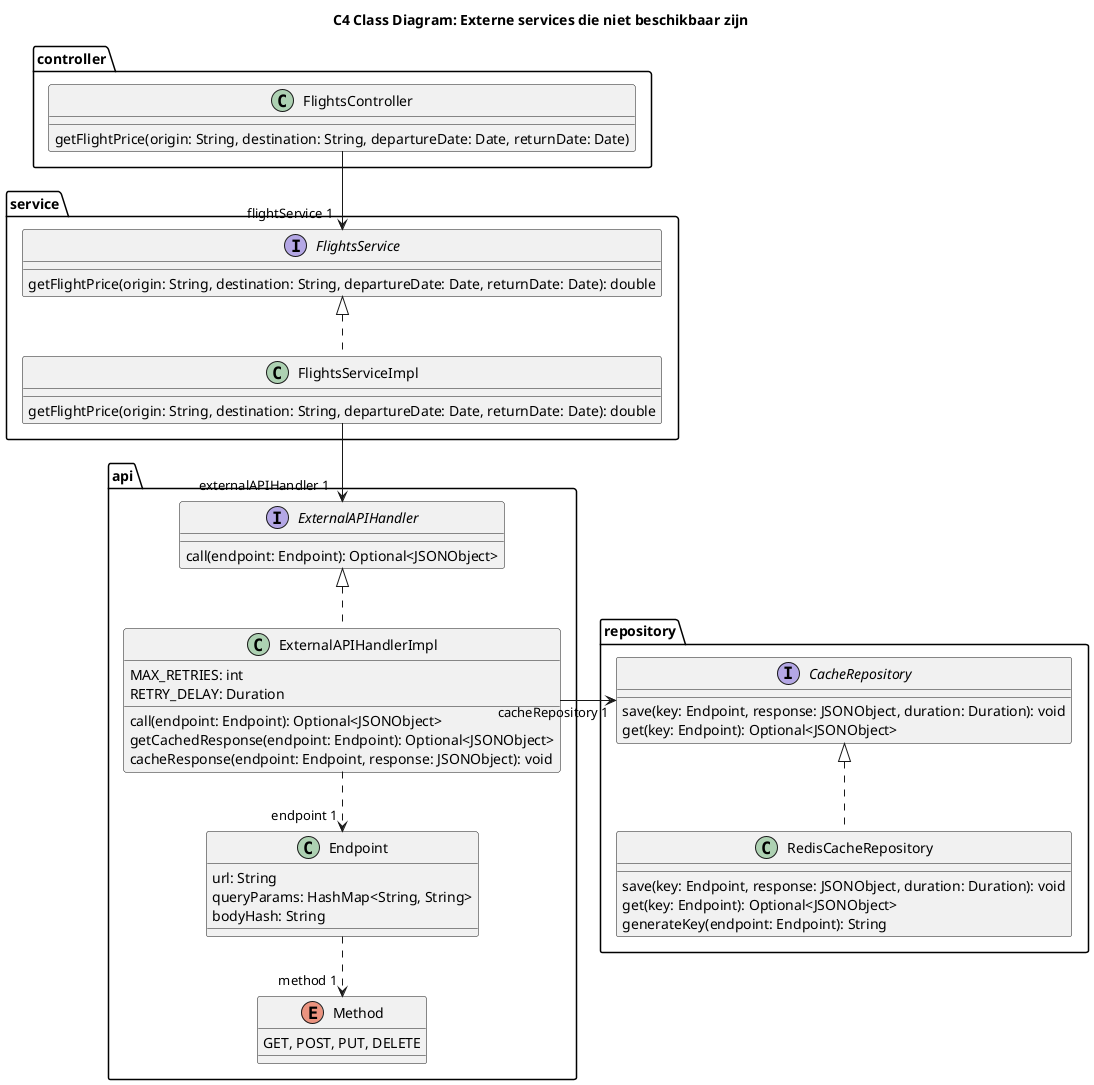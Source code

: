 @startuml
title C4 Class Diagram: Externe services die niet beschikbaar zijn

'hide circle
'skinparam linetype ortho

top to bottom direction

package "controller" {
    class FlightsController {
        getFlightPrice(origin: String, destination: String, departureDate: Date, returnDate: Date)
    }
}

package "service" {
    interface FlightsService {
        getFlightPrice(origin: String, destination: String, departureDate: Date, returnDate: Date): double
    }

    class FlightsServiceImpl {
        getFlightPrice(origin: String, destination: String, departureDate: Date, returnDate: Date): double
    }
}

package "api" {
    interface ExternalAPIHandler {
        call(endpoint: Endpoint): Optional<JSONObject>
    }

    class ExternalAPIHandlerImpl {
        MAX_RETRIES: int
        RETRY_DELAY: Duration
        call(endpoint: Endpoint): Optional<JSONObject>
        getCachedResponse(endpoint: Endpoint): Optional<JSONObject>
        cacheResponse(endpoint: Endpoint, response: JSONObject): void
    }

    class Endpoint {
        url: String
        queryParams: HashMap<String, String>
        bodyHash: String
    }

    enum Method {
        GET, POST, PUT, DELETE
    }
}

package "repository" {
    interface CacheRepository {
        save(key: Endpoint, response: JSONObject, duration: Duration): void
        get(key: Endpoint): Optional<JSONObject>
    }

    class RedisCacheRepository {
        save(key: Endpoint, response: JSONObject, duration: Duration): void
        get(key: Endpoint): Optional<JSONObject>
        generateKey(endpoint: Endpoint): String
    }
}

FlightsController --> "flightService 1" FlightsService
FlightsServiceImpl .u.|> FlightsService
FlightsServiceImpl --> "externalAPIHandler 1" ExternalAPIHandler
ExternalAPIHandlerImpl .u.|> ExternalAPIHandler
ExternalAPIHandlerImpl -r-> "cacheRepository 1" CacheRepository
RedisCacheRepository .u.|> CacheRepository
ExternalAPIHandlerImpl ..> "endpoint 1" Endpoint
Endpoint ..> "method 1" Method

@enduml
